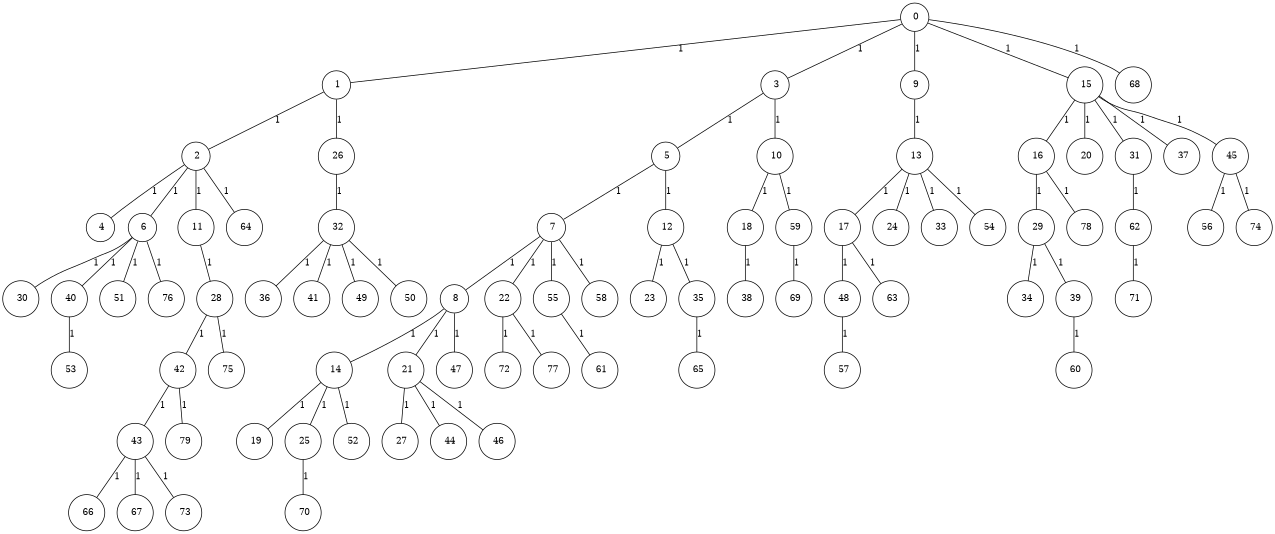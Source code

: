 graph G {
size="8.5,11;"
ratio = "expand;"
fixedsize="true;"
overlap="scale;"
node[shape=circle,width=.12,hight=.12,fontsize=12]
edge[fontsize=12]

0[label=" 0" color=black, pos="1.1672778,1.3325057!"];
1[label=" 1" color=black, pos="0.15581214,1.6113563!"];
2[label=" 2" color=black, pos="1.1393568,1.9785106!"];
3[label=" 3" color=black, pos="2.8534368,1.3396231!"];
4[label=" 4" color=black, pos="2.6882961,0.037573968!"];
5[label=" 5" color=black, pos="2.4459362,2.5384223!"];
6[label=" 6" color=black, pos="0.094907812,2.3505268!"];
7[label=" 7" color=black, pos="0.84624129,2.2027854!"];
8[label=" 8" color=black, pos="2.6281905,2.9897879!"];
9[label=" 9" color=black, pos="2.150092,0.53260817!"];
10[label=" 10" color=black, pos="1.4531837,2.0704025!"];
11[label=" 11" color=black, pos="2.7579184,0.2891968!"];
12[label=" 12" color=black, pos="1.3587656,1.1201901!"];
13[label=" 13" color=black, pos="2.8317392,0.48657709!"];
14[label=" 14" color=black, pos="0.58166775,1.1053317!"];
15[label=" 15" color=black, pos="0.72420305,1.4414282!"];
16[label=" 16" color=black, pos="1.843408,0.13639616!"];
17[label=" 17" color=black, pos="2.0323602,2.2829488!"];
18[label=" 18" color=black, pos="1.1801231,2.7921645!"];
19[label=" 19" color=black, pos="2.763377,1.384256!"];
20[label=" 20" color=black, pos="2.408132,2.9268444!"];
21[label=" 21" color=black, pos="1.1630586,1.1665182!"];
22[label=" 22" color=black, pos="1.2505254,1.1726354!"];
23[label=" 23" color=black, pos="0.57996687,1.3271219!"];
24[label=" 24" color=black, pos="2.0452796,0.41687493!"];
25[label=" 25" color=black, pos="1.1325224,2.5631838!"];
26[label=" 26" color=black, pos="2.053175,1.250687!"];
27[label=" 27" color=black, pos="0.43670957,2.9386946!"];
28[label=" 28" color=black, pos="0.13938916,1.0847128!"];
29[label=" 29" color=black, pos="2.2789605,2.0471742!"];
30[label=" 30" color=black, pos="0.52308087,2.5042143!"];
31[label=" 31" color=black, pos="0.83387315,2.5264226!"];
32[label=" 32" color=black, pos="1.2948543,0.95679259!"];
33[label=" 33" color=black, pos="2.6431213,1.7400223!"];
34[label=" 34" color=black, pos="2.8753247,1.5128482!"];
35[label=" 35" color=black, pos="0.62565224,1.1568759!"];
36[label=" 36" color=black, pos="0.31708183,1.0674892!"];
37[label=" 37" color=black, pos="0.49281972,1.1255282!"];
38[label=" 38" color=black, pos="0.33447291,1.1189483!"];
39[label=" 39" color=black, pos="2.4610787,2.0474988!"];
40[label=" 40" color=black, pos="1.5886685,2.1833098!"];
41[label=" 41" color=black, pos="0.52426777,1.9280861!"];
42[label=" 42" color=black, pos="1.9140413,1.7116267!"];
43[label=" 43" color=black, pos="1.8924771,1.304735!"];
44[label=" 44" color=black, pos="1.1100913,2.8056013!"];
45[label=" 45" color=black, pos="1.4868875,2.6188116!"];
46[label=" 46" color=black, pos="2.560872,2.9897064!"];
47[label=" 47" color=black, pos="0.38313084,0.7778838!"];
48[label=" 48" color=black, pos="1.0414966,0.20358918!"];
49[label=" 49" color=black, pos="2.8845257,0.96535684!"];
50[label=" 50" color=black, pos="1.5726096,0.33826057!"];
51[label=" 51" color=black, pos="1.5454861,0.67464566!"];
52[label=" 52" color=black, pos="2.0152197,2.2584883!"];
53[label=" 53" color=black, pos="1.4113765,1.3234675!"];
54[label=" 54" color=black, pos="2.6150597,0.99419926!"];
55[label=" 55" color=black, pos="2.3503792,1.9699899!"];
56[label=" 56" color=black, pos="0.73327667,2.9576402!"];
57[label=" 57" color=black, pos="0.30525438,2.4163694!"];
58[label=" 58" color=black, pos="0.59998055,1.3429506!"];
59[label=" 59" color=black, pos="1.3976255,0.80104396!"];
60[label=" 60" color=black, pos="0.49784326,2.9149523!"];
61[label=" 61" color=black, pos="0.93683211,1.8814683!"];
62[label=" 62" color=black, pos="2.5515937,2.5500824!"];
63[label=" 63" color=black, pos="2.6477506,1.2938486!"];
64[label=" 64" color=black, pos="1.6936515,1.9988296!"];
65[label=" 65" color=black, pos="2.1744858,2.8767698!"];
66[label=" 66" color=black, pos="0.16982897,0.91993303!"];
67[label=" 67" color=black, pos="0.23731672,2.9802996!"];
68[label=" 68" color=black, pos="0.78050924,0.64437974!"];
69[label=" 69" color=black, pos="1.1336716,1.2692332!"];
70[label=" 70" color=black, pos="1.4015155,1.5872381!"];
71[label=" 71" color=black, pos="0.33938793,1.4302934!"];
72[label=" 72" color=black, pos="1.1325755,1.0319453!"];
73[label=" 73" color=black, pos="2.844322,1.0815278!"];
74[label=" 74" color=black, pos="1.1284355,2.5816054!"];
75[label=" 75" color=black, pos="2.7224378,0.10091218!"];
76[label=" 76" color=black, pos="1.4571569,0.22028837!"];
77[label=" 77" color=black, pos="0.27113993,1.2760938!"];
78[label=" 78" color=black, pos="1.3088371,1.7219216!"];
79[label=" 79" color=black, pos="2.7444186,1.6812645!"];
0--1[label="1"]
0--3[label="1"]
0--9[label="1"]
0--15[label="1"]
0--68[label="1"]
1--2[label="1"]
1--26[label="1"]
2--4[label="1"]
2--6[label="1"]
2--11[label="1"]
2--64[label="1"]
3--5[label="1"]
3--10[label="1"]
5--7[label="1"]
5--12[label="1"]
6--30[label="1"]
6--40[label="1"]
6--51[label="1"]
6--76[label="1"]
7--8[label="1"]
7--22[label="1"]
7--55[label="1"]
7--58[label="1"]
8--14[label="1"]
8--21[label="1"]
8--47[label="1"]
9--13[label="1"]
10--18[label="1"]
10--59[label="1"]
11--28[label="1"]
12--23[label="1"]
12--35[label="1"]
13--17[label="1"]
13--24[label="1"]
13--33[label="1"]
13--54[label="1"]
14--19[label="1"]
14--25[label="1"]
14--52[label="1"]
15--16[label="1"]
15--20[label="1"]
15--31[label="1"]
15--37[label="1"]
15--45[label="1"]
16--29[label="1"]
16--78[label="1"]
17--48[label="1"]
17--63[label="1"]
18--38[label="1"]
21--27[label="1"]
21--44[label="1"]
21--46[label="1"]
22--72[label="1"]
22--77[label="1"]
25--70[label="1"]
26--32[label="1"]
28--42[label="1"]
28--75[label="1"]
29--34[label="1"]
29--39[label="1"]
31--62[label="1"]
32--36[label="1"]
32--41[label="1"]
32--49[label="1"]
32--50[label="1"]
35--65[label="1"]
39--60[label="1"]
40--53[label="1"]
42--43[label="1"]
42--79[label="1"]
43--66[label="1"]
43--67[label="1"]
43--73[label="1"]
45--56[label="1"]
45--74[label="1"]
48--57[label="1"]
55--61[label="1"]
59--69[label="1"]
62--71[label="1"]

}
